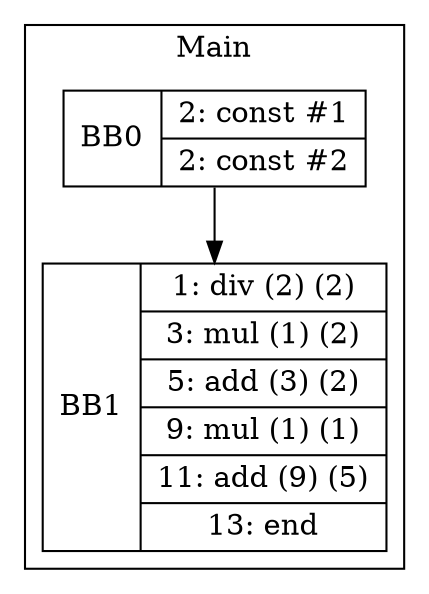 digraph G {
node [shape=record];
subgraph cluster_main{
label = "Main";
BB0 [shape=record, label="<b>BB0|{2: const #1|2: const #2}"];
BB1 [shape=record, label="<b>BB1|{1: div (2) (2)|3: mul (1) (2)|5: add (3) (2)|9: mul (1) (1)|11: add (9) (5)|13: end}"];
}
BB0:s -> BB1:n ;
}

